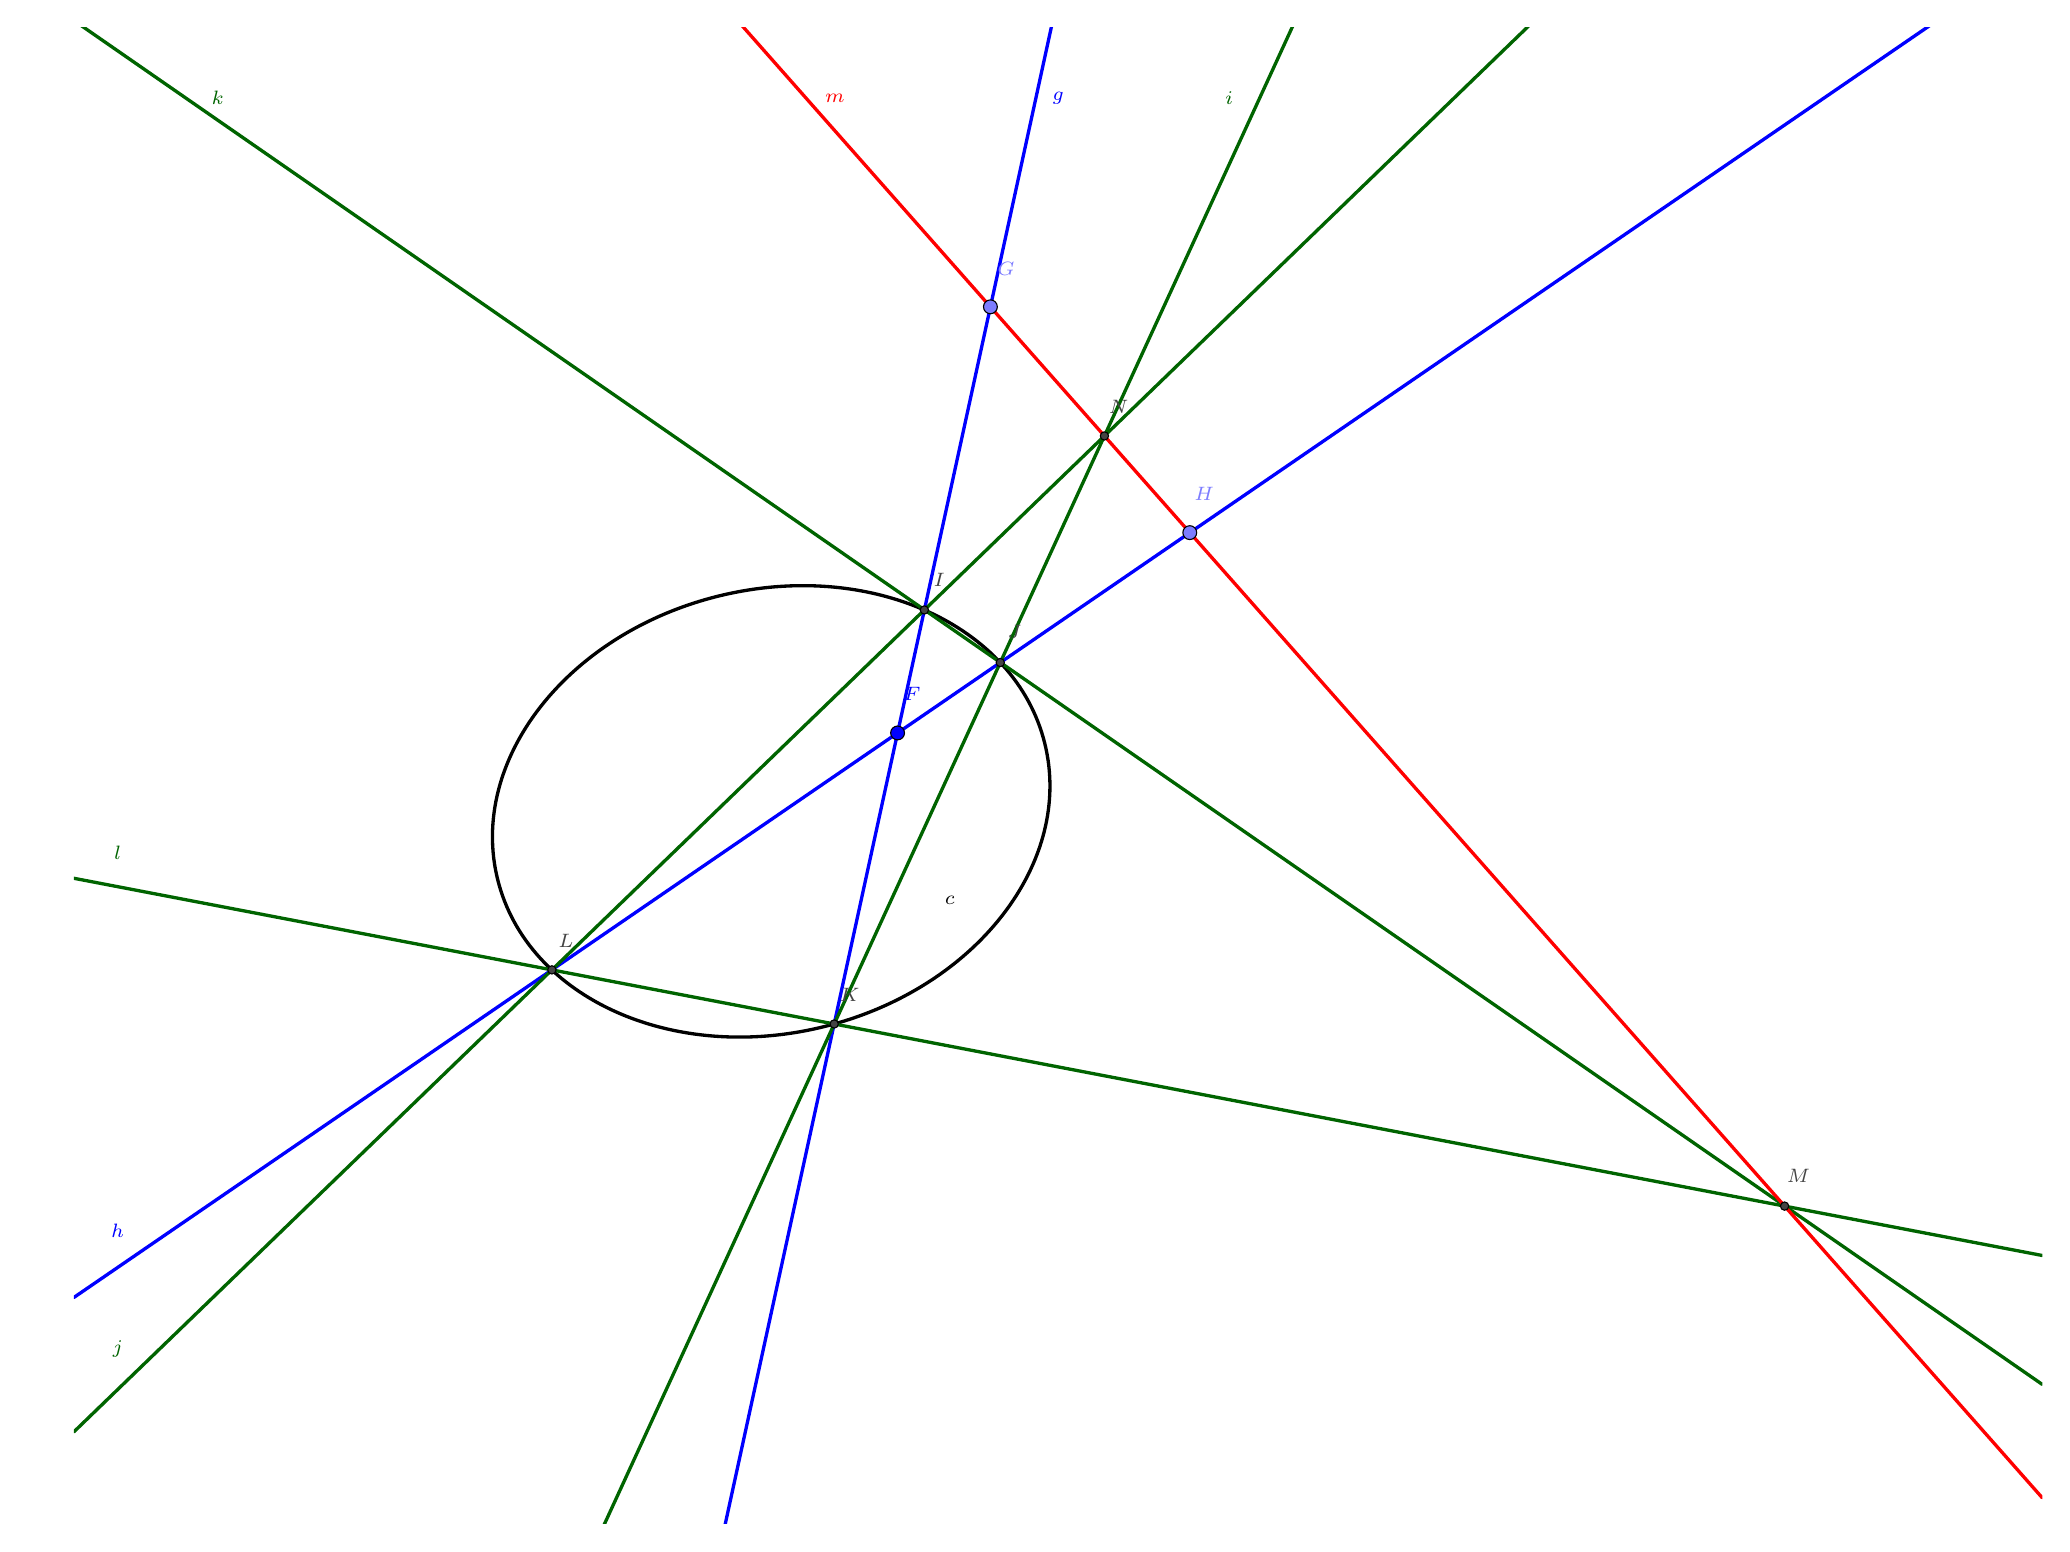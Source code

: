 \definecolor{ffqqqq}{rgb}{1.,0.,0.}
\definecolor{qqwuqq}{rgb}{0.,0.392,0.}
\definecolor{uuuuuu}{rgb}{0.267,0.267,0.267}
\definecolor{xdxdff}{rgb}{0.49,0.49,1.}
\definecolor{qqqqff}{rgb}{0.,0.,1.}
\begin{tikzpicture}[line cap=round,line join=round,>=triangle 45,x=1.0cm,y=1.0cm]
\clip(-5.,-9.) rectangle (20.,10.);
\draw [rotate around={-165.945:(3.857,0.047)},line width=1.2pt] (3.857,0.047) ellipse (3.58cm and 2.815cm);
\draw [line width=1.2pt,color=qqqqff,domain=-5.:20.] plot(\x,{(--28.331-5.412*\x)/-1.179});
\draw [line width=1.2pt,color=qqqqff,domain=-5.:20.] plot(\x,{(--10.024-2.544*\x)/-3.712});
\draw [line width=1.2pt,color=qqwuqq,domain=-5.:20.] plot(\x,{(-26.973--4.59*\x)/2.109});
\draw [line width=1.2pt,color=qqwuqq,domain=-5.:20.] plot(\x,{(-14.2--4.571*\x)/4.73});
\draw [line width=1.2pt,color=qqwuqq,domain=-5.:20.] plot(\x,{(--6.389-0.668*\x)/0.964});
\draw [line width=1.2pt,color=qqwuqq,domain=-5.:20.] plot(\x,{(--6.312--0.687*\x)/-3.585});
\draw [line width=1.2pt,color=ffqqqq,domain=-5.:20.] plot(\x,{(--35.395-2.868*\x)/2.533});
\begin{scriptsize}
\draw[color=black] (6.124,-1.089) node {$c$};
\draw [fill=qqqqff] (5.462,1.043) circle (2.5pt);
\draw[color=qqqqff] (5.647,1.533) node {$F$};
\draw [fill=xdxdff] (6.641,6.455) circle (2.5pt);
\draw[color=xdxdff] (6.839,6.936) node {$G$};
\draw [fill=xdxdff] (9.173,3.587) circle (2.5pt);
\draw[color=xdxdff] (9.355,4.076) node {$H$};
\draw[color=qqqqff] (7.501,9.108) node {$g$};
\draw[color=qqqqff] (-4.443,-5.274) node {$h$};
\draw [fill=uuuuuu] (5.802,2.605) circle (1.5pt);
\draw[color=uuuuuu] (5.992,2.99) node {$I$};
\draw [fill=uuuuuu] (6.766,1.937) circle (1.5pt);
\draw[color=uuuuuu] (6.945,2.328) node {$J$};
\draw [fill=uuuuuu] (4.657,-2.653) circle (1.5pt);
\draw[color=uuuuuu] (4.853,-2.281) node {$K$};
\draw [fill=uuuuuu] (1.072,-1.966) circle (1.5pt);
\draw[color=uuuuuu] (1.251,-1.592) node {$L$};
\draw[color=qqwuqq] (9.673,9.108) node {$i$};
\draw[color=qqwuqq] (-4.443,-6.783) node {$j$};
\draw[color=qqwuqq] (-3.172,9.108) node {$k$};
\draw[color=qqwuqq] (-4.443,-0.48) node {$l$};
\draw [fill=uuuuuu] (16.727,-4.966) circle (1.5pt);
\draw[color=uuuuuu] (16.903,-4.585) node {$M$};
\draw [fill=uuuuuu] (8.089,4.815) circle (1.5pt);
\draw[color=uuuuuu] (8.269,5.188) node {$N$};
\draw[color=ffqqqq] (4.667,9.108) node {$m$};
\end{scriptsize}
\end{tikzpicture}
